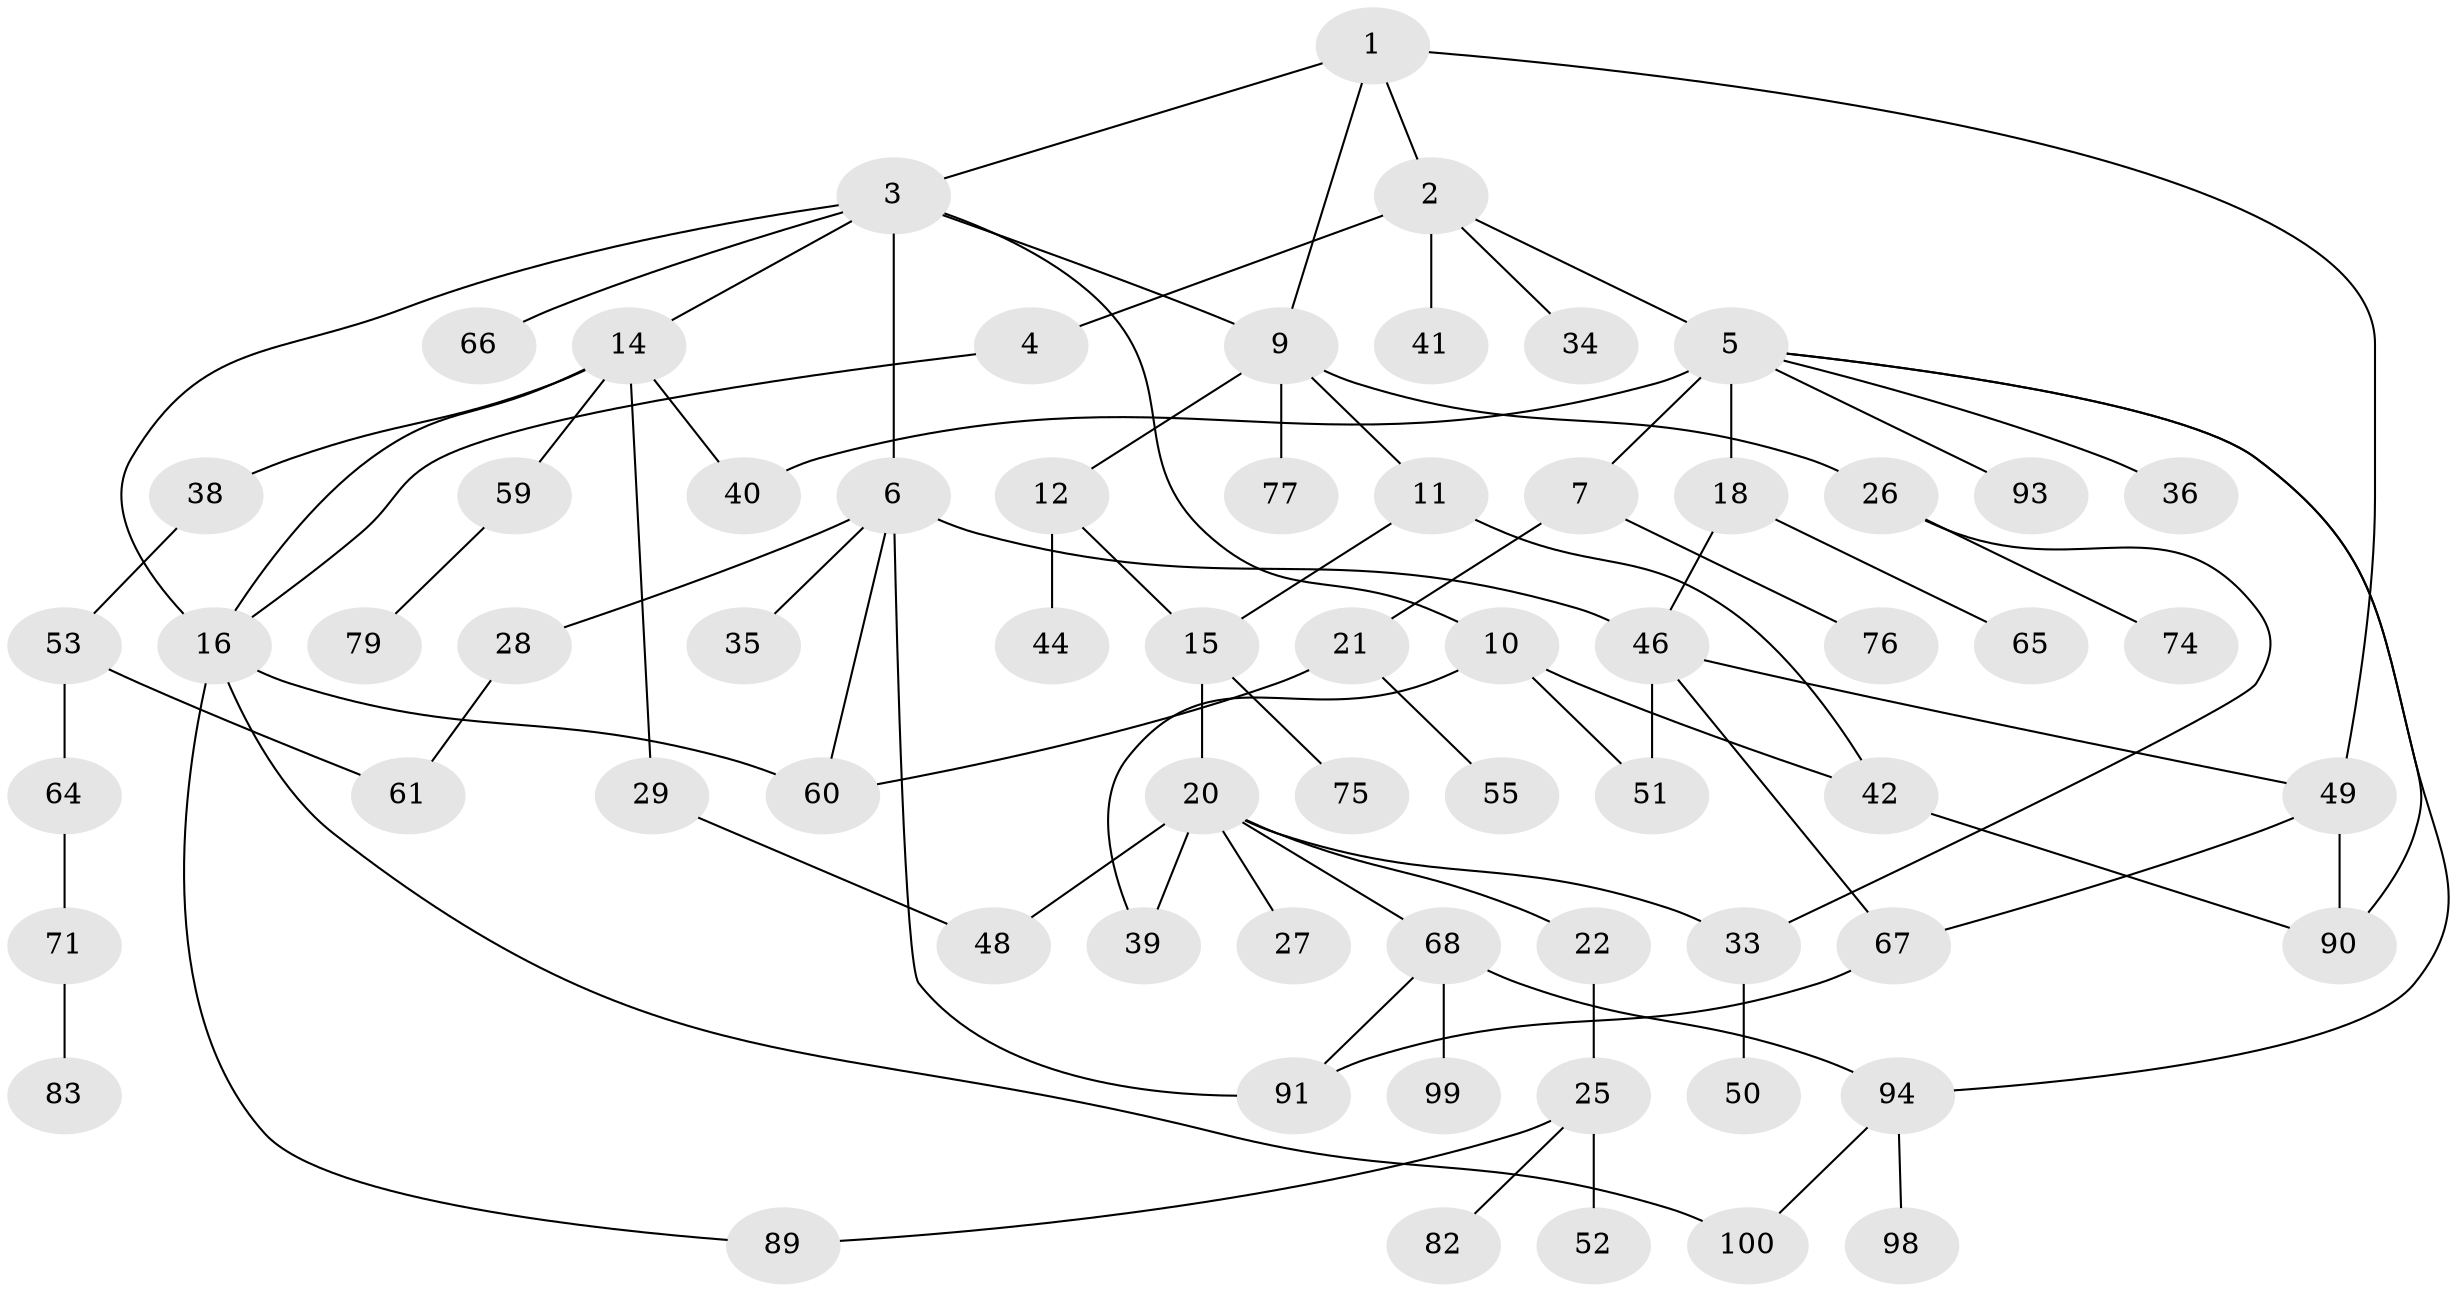 // original degree distribution, {5: 0.04, 6: 0.05, 3: 0.23, 7: 0.02, 4: 0.07, 1: 0.29, 2: 0.3}
// Generated by graph-tools (version 1.1) at 2025/11/02/21/25 10:11:06]
// undirected, 65 vertices, 87 edges
graph export_dot {
graph [start="1"]
  node [color=gray90,style=filled];
  1 [super="+30"];
  2 [super="+19"];
  3 [super="+13"];
  4 [super="+8"];
  5 [super="+58"];
  6 [super="+32"];
  7 [super="+80"];
  9 [super="+43"];
  10 [super="+81"];
  11 [super="+24"];
  12 [super="+31"];
  14 [super="+17"];
  15 [super="+23"];
  16 [super="+70"];
  18 [super="+54"];
  20 [super="+62"];
  21 [super="+57"];
  22;
  25 [super="+37"];
  26 [super="+47"];
  27;
  28;
  29 [super="+63"];
  33 [super="+45"];
  34;
  35;
  36;
  38 [super="+56"];
  39;
  40;
  41 [super="+69"];
  42;
  44;
  46 [super="+95"];
  48;
  49 [super="+84"];
  50;
  51 [super="+86"];
  52;
  53 [super="+87"];
  55;
  59;
  60 [super="+73"];
  61 [super="+72"];
  64;
  65;
  66;
  67;
  68 [super="+78"];
  71 [super="+85"];
  74 [super="+88"];
  75;
  76;
  77;
  79;
  82;
  83;
  89;
  90 [super="+97"];
  91 [super="+92"];
  93;
  94 [super="+96"];
  98;
  99;
  100;
  1 -- 2;
  1 -- 3;
  1 -- 9;
  1 -- 49;
  2 -- 4;
  2 -- 5;
  2 -- 34;
  2 -- 41;
  3 -- 6;
  3 -- 10;
  3 -- 14;
  3 -- 16;
  3 -- 9;
  3 -- 66;
  4 -- 16;
  5 -- 7;
  5 -- 18 [weight=2];
  5 -- 36;
  5 -- 93;
  5 -- 40;
  5 -- 90;
  5 -- 94;
  6 -- 28;
  6 -- 35;
  6 -- 91;
  6 -- 46;
  6 -- 60;
  7 -- 21;
  7 -- 76;
  9 -- 11;
  9 -- 12;
  9 -- 26;
  9 -- 77;
  10 -- 51;
  10 -- 42;
  10 -- 39;
  11 -- 42;
  11 -- 15;
  12 -- 15;
  12 -- 44;
  14 -- 16;
  14 -- 29;
  14 -- 38;
  14 -- 59;
  14 -- 40;
  15 -- 20;
  15 -- 75;
  16 -- 89;
  16 -- 100;
  16 -- 60;
  18 -- 46;
  18 -- 65;
  20 -- 22;
  20 -- 27;
  20 -- 39;
  20 -- 48;
  20 -- 68;
  20 -- 33;
  21 -- 55;
  21 -- 60;
  22 -- 25;
  25 -- 52;
  25 -- 89;
  25 -- 82;
  26 -- 33;
  26 -- 74;
  28 -- 61;
  29 -- 48;
  33 -- 50;
  38 -- 53;
  42 -- 90;
  46 -- 67;
  46 -- 49;
  46 -- 51;
  49 -- 67;
  49 -- 90;
  53 -- 64;
  53 -- 61 [weight=2];
  59 -- 79;
  64 -- 71;
  67 -- 91;
  68 -- 91 [weight=2];
  68 -- 94;
  68 -- 99;
  71 -- 83;
  94 -- 98;
  94 -- 100;
}
